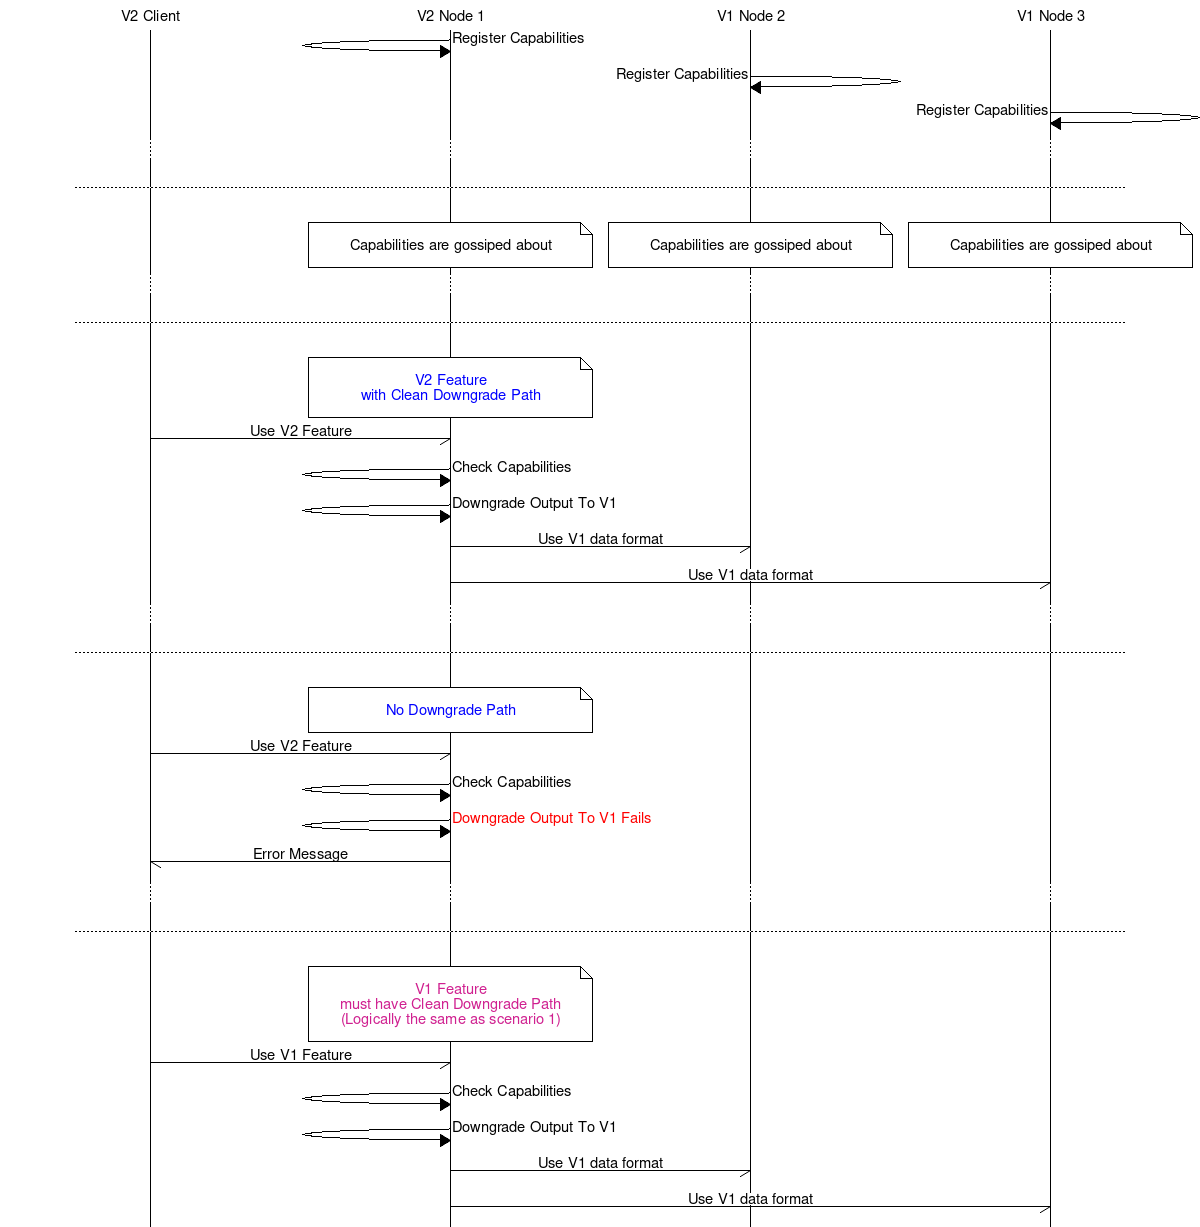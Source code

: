 // diagram for upgrade_downgrade_specs.md
//
// Upgrade/Downgrade Scenario 2 diagram
//
// This diagram is generated by mscgen
// which can be installed on ubuntu by
// sudo apt-get install mscgen
msc {
	
	// Image defaults
	width="1200", wordwraparcs="1";

	// declare objects
	// This is a cluster with 3 nodes for exposition purposes
	"V2 Client", "V2 Node 1", "V1 Node 2", "V1 Node 3";

	"V2 Node 1" =>   "V2 Node 1" [label="Register Capabilities"];

	"V1 Node 2" =>   "V1 Node 2" [label="Register Capabilities"];

	"V1 Node 3" =>   "V1 Node 3" [label="Register Capabilities"];

    ...;

    |||;

   ---;

    |||;

 "V2 Node 1" note "V2 Node 1" [label="\nCapabilities are gossiped about\n"],
    "V1 Node 2" note "V1 Node 2" [label="\nCapabilities are gossiped about\n"],
    "V1 Node 3" note "V1 Node 3" [label="\nCapabilities are gossiped about\n"];

	...;

    |||;

    ---;

    |||;

	"V2 Node 1" note "V2 Node 1" [label="\nV2 Feature\nwith Clean Downgrade Path\n", textcolor=blue];

	"V2 Client" ->   "V2 Node 1" [label="Use V2 Feature"];

	"V2 Node 1" =>   "V2 Node 1" [label="Check Capabilities"];

	"V2 Node 1" =>   "V2 Node 1" [label="Downgrade Output To V1"];

	"V2 Node 1" ->   "V1 Node 2" [label="Use V1 data format"];

	"V2 Node 1" ->   "V1 Node 3" [label="Use V1 data format"];

	...;

    |||;

    ---;

    |||;

	"V2 Node 1" note "V2 Node 1" [label="\nNo Downgrade Path\n", textcolor=blue];

	"V2 Client" ->   "V2 Node 1" [label="Use V2 Feature"];

	"V2 Node 1" =>   "V2 Node 1" [label="Check Capabilities"];

	"V2 Node 1" =>   "V2 Node 1" [label="Downgrade Output To V1 Fails", textcolor=red];

	"V2 Node 1" ->   "V2 Client" [label="Error Message"];

	...;

    |||;

    ---;

    |||;

	"V2 Node 1" note "V2 Node 1" [label="\nV1 Feature\nmust have Clean Downgrade Path\n(Logically the same as scenario 1)\n", textcolor=violet];

	"V2 Client" ->   "V2 Node 1" [label="Use V1 Feature"];

	"V2 Node 1" =>   "V2 Node 1" [label="Check Capabilities"];

	"V2 Node 1" =>   "V2 Node 1" [label="Downgrade Output To V1"];

	"V2 Node 1" ->   "V1 Node 2" [label="Use V1 data format"];

	"V2 Node 1" ->   "V1 Node 3" [label="Use V1 data format"];

}
